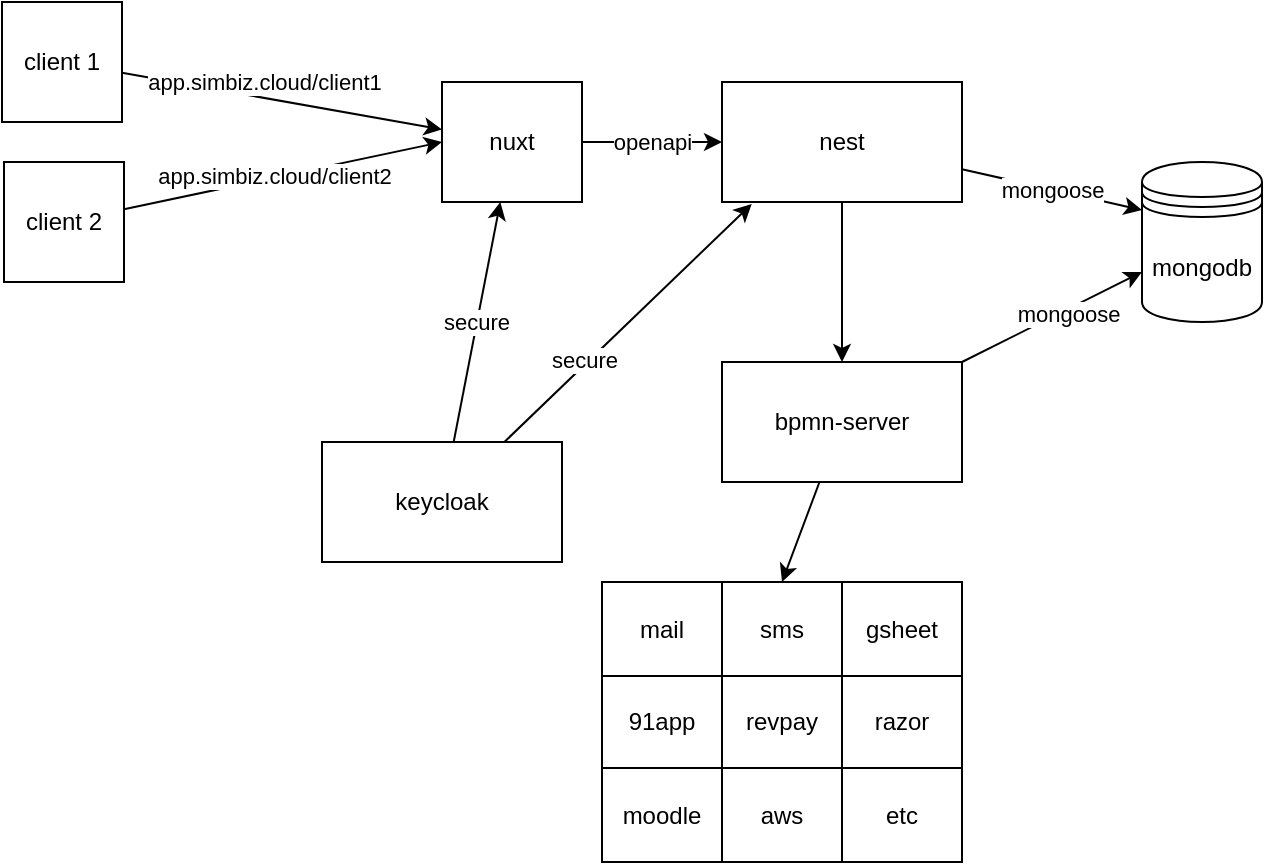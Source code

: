 <mxfile>
    <diagram id="gjMTQHN510nNBZqZnKbp" name="Page-1">
        <mxGraphModel dx="601" dy="439" grid="1" gridSize="10" guides="1" tooltips="1" connect="1" arrows="1" fold="1" page="1" pageScale="1" pageWidth="827" pageHeight="1169" math="0" shadow="0">
            <root>
                <mxCell id="0"/>
                <mxCell id="1" parent="0"/>
                <mxCell id="5" value="" style="edgeStyle=none;html=1;" edge="1" parent="1" source="2" target="4">
                    <mxGeometry relative="1" as="geometry"/>
                </mxCell>
                <mxCell id="45" value="app.simbiz.cloud/client1" style="edgeLabel;html=1;align=center;verticalAlign=middle;resizable=0;points=[];" vertex="1" connectable="0" parent="5">
                    <mxGeometry x="-0.535" y="-3" relative="1" as="geometry">
                        <mxPoint x="34" y="-5" as="offset"/>
                    </mxGeometry>
                </mxCell>
                <mxCell id="2" value="client 1" style="rounded=0;whiteSpace=wrap;html=1;" vertex="1" parent="1">
                    <mxGeometry x="40" y="100" width="60" height="60" as="geometry"/>
                </mxCell>
                <mxCell id="6" style="edgeStyle=none;html=1;entryX=0;entryY=0.5;entryDx=0;entryDy=0;" edge="1" parent="1" source="3" target="4">
                    <mxGeometry relative="1" as="geometry"/>
                </mxCell>
                <mxCell id="46" value="app.simbiz.cloud/client2" style="edgeLabel;html=1;align=center;verticalAlign=middle;resizable=0;points=[];" vertex="1" connectable="0" parent="6">
                    <mxGeometry x="-0.061" y="1" relative="1" as="geometry">
                        <mxPoint as="offset"/>
                    </mxGeometry>
                </mxCell>
                <mxCell id="3" value="client 2" style="rounded=0;whiteSpace=wrap;html=1;" vertex="1" parent="1">
                    <mxGeometry x="41" y="180" width="60" height="60" as="geometry"/>
                </mxCell>
                <mxCell id="9" value="openapi" style="edgeStyle=none;html=1;entryX=0;entryY=0.5;entryDx=0;entryDy=0;" edge="1" parent="1" source="4" target="8">
                    <mxGeometry relative="1" as="geometry"/>
                </mxCell>
                <mxCell id="4" value="nuxt" style="whiteSpace=wrap;html=1;rounded=0;" vertex="1" parent="1">
                    <mxGeometry x="260" y="140" width="70" height="60" as="geometry"/>
                </mxCell>
                <mxCell id="11" value="mongoose" style="edgeStyle=none;html=1;entryX=0;entryY=0.3;entryDx=0;entryDy=0;" edge="1" parent="1" source="8" target="15">
                    <mxGeometry relative="1" as="geometry">
                        <mxPoint x="590" y="219" as="targetPoint"/>
                    </mxGeometry>
                </mxCell>
                <mxCell id="13" value="" style="edgeStyle=none;html=1;" edge="1" parent="1" source="8" target="12">
                    <mxGeometry relative="1" as="geometry"/>
                </mxCell>
                <mxCell id="8" value="nest" style="whiteSpace=wrap;html=1;rounded=0;" vertex="1" parent="1">
                    <mxGeometry x="400" y="140" width="120" height="60" as="geometry"/>
                </mxCell>
                <mxCell id="14" style="edgeStyle=none;html=1;" edge="1" parent="1" source="12" target="15">
                    <mxGeometry relative="1" as="geometry">
                        <mxPoint x="590" y="255" as="targetPoint"/>
                    </mxGeometry>
                </mxCell>
                <mxCell id="17" value="mongoose" style="edgeLabel;html=1;align=center;verticalAlign=middle;resizable=0;points=[];" vertex="1" connectable="0" parent="14">
                    <mxGeometry x="0.154" y="-2" relative="1" as="geometry">
                        <mxPoint as="offset"/>
                    </mxGeometry>
                </mxCell>
                <mxCell id="31" style="edgeStyle=none;html=1;entryX=0.5;entryY=0;entryDx=0;entryDy=0;" edge="1" parent="1" source="12" target="33">
                    <mxGeometry relative="1" as="geometry">
                        <mxPoint x="440" y="380" as="targetPoint"/>
                    </mxGeometry>
                </mxCell>
                <mxCell id="12" value="bpmn-server" style="whiteSpace=wrap;html=1;rounded=0;" vertex="1" parent="1">
                    <mxGeometry x="400" y="280" width="120" height="60" as="geometry"/>
                </mxCell>
                <mxCell id="15" value="mongodb" style="shape=datastore;whiteSpace=wrap;html=1;" vertex="1" parent="1">
                    <mxGeometry x="610" y="180" width="60" height="80" as="geometry"/>
                </mxCell>
                <mxCell id="32" value="" style="childLayout=tableLayout;recursiveResize=0;shadow=0;fillColor=none;" vertex="1" parent="1">
                    <mxGeometry x="340" y="390" width="180" height="140" as="geometry"/>
                </mxCell>
                <mxCell id="33" value="" style="shape=tableRow;horizontal=0;startSize=0;swimlaneHead=0;swimlaneBody=0;top=0;left=0;bottom=0;right=0;dropTarget=0;collapsible=0;recursiveResize=0;expand=0;fontStyle=0;fillColor=none;strokeColor=inherit;" vertex="1" parent="32">
                    <mxGeometry width="180" height="47" as="geometry"/>
                </mxCell>
                <mxCell id="34" value="mail" style="connectable=0;recursiveResize=0;strokeColor=inherit;fillColor=none;align=center;whiteSpace=wrap;html=1;" vertex="1" parent="33">
                    <mxGeometry width="60" height="47" as="geometry">
                        <mxRectangle width="60" height="47" as="alternateBounds"/>
                    </mxGeometry>
                </mxCell>
                <mxCell id="35" value="sms" style="connectable=0;recursiveResize=0;strokeColor=inherit;fillColor=none;align=center;whiteSpace=wrap;html=1;" vertex="1" parent="33">
                    <mxGeometry x="60" width="60" height="47" as="geometry">
                        <mxRectangle width="60" height="47" as="alternateBounds"/>
                    </mxGeometry>
                </mxCell>
                <mxCell id="36" value="gsheet" style="connectable=0;recursiveResize=0;strokeColor=inherit;fillColor=none;align=center;whiteSpace=wrap;html=1;" vertex="1" parent="33">
                    <mxGeometry x="120" width="60" height="47" as="geometry">
                        <mxRectangle width="60" height="47" as="alternateBounds"/>
                    </mxGeometry>
                </mxCell>
                <mxCell id="37" style="shape=tableRow;horizontal=0;startSize=0;swimlaneHead=0;swimlaneBody=0;top=0;left=0;bottom=0;right=0;dropTarget=0;collapsible=0;recursiveResize=0;expand=0;fontStyle=0;fillColor=none;strokeColor=inherit;" vertex="1" parent="32">
                    <mxGeometry y="47" width="180" height="46" as="geometry"/>
                </mxCell>
                <mxCell id="38" value="91app" style="connectable=0;recursiveResize=0;strokeColor=inherit;fillColor=none;align=center;whiteSpace=wrap;html=1;" vertex="1" parent="37">
                    <mxGeometry width="60" height="46" as="geometry">
                        <mxRectangle width="60" height="46" as="alternateBounds"/>
                    </mxGeometry>
                </mxCell>
                <mxCell id="39" value="revpay" style="connectable=0;recursiveResize=0;strokeColor=inherit;fillColor=none;align=center;whiteSpace=wrap;html=1;" vertex="1" parent="37">
                    <mxGeometry x="60" width="60" height="46" as="geometry">
                        <mxRectangle width="60" height="46" as="alternateBounds"/>
                    </mxGeometry>
                </mxCell>
                <mxCell id="40" value="razor" style="connectable=0;recursiveResize=0;strokeColor=inherit;fillColor=none;align=center;whiteSpace=wrap;html=1;" vertex="1" parent="37">
                    <mxGeometry x="120" width="60" height="46" as="geometry">
                        <mxRectangle width="60" height="46" as="alternateBounds"/>
                    </mxGeometry>
                </mxCell>
                <mxCell id="41" style="shape=tableRow;horizontal=0;startSize=0;swimlaneHead=0;swimlaneBody=0;top=0;left=0;bottom=0;right=0;dropTarget=0;collapsible=0;recursiveResize=0;expand=0;fontStyle=0;fillColor=none;strokeColor=inherit;" vertex="1" parent="32">
                    <mxGeometry y="93" width="180" height="47" as="geometry"/>
                </mxCell>
                <mxCell id="42" value="moodle" style="connectable=0;recursiveResize=0;strokeColor=inherit;fillColor=none;align=center;whiteSpace=wrap;html=1;" vertex="1" parent="41">
                    <mxGeometry width="60" height="47" as="geometry">
                        <mxRectangle width="60" height="47" as="alternateBounds"/>
                    </mxGeometry>
                </mxCell>
                <mxCell id="43" value="aws" style="connectable=0;recursiveResize=0;strokeColor=inherit;fillColor=none;align=center;whiteSpace=wrap;html=1;" vertex="1" parent="41">
                    <mxGeometry x="60" width="60" height="47" as="geometry">
                        <mxRectangle width="60" height="47" as="alternateBounds"/>
                    </mxGeometry>
                </mxCell>
                <mxCell id="44" value="etc" style="connectable=0;recursiveResize=0;strokeColor=inherit;fillColor=none;align=center;whiteSpace=wrap;html=1;" vertex="1" parent="41">
                    <mxGeometry x="120" width="60" height="47" as="geometry">
                        <mxRectangle width="60" height="47" as="alternateBounds"/>
                    </mxGeometry>
                </mxCell>
                <mxCell id="49" style="edgeStyle=none;html=1;entryX=0.124;entryY=1.016;entryDx=0;entryDy=0;entryPerimeter=0;" edge="1" parent="1" source="47" target="8">
                    <mxGeometry relative="1" as="geometry"/>
                </mxCell>
                <mxCell id="51" value="secure" style="edgeLabel;html=1;align=center;verticalAlign=middle;resizable=0;points=[];" vertex="1" connectable="0" parent="49">
                    <mxGeometry x="-0.339" y="1" relative="1" as="geometry">
                        <mxPoint y="-1" as="offset"/>
                    </mxGeometry>
                </mxCell>
                <mxCell id="50" value="secure" style="edgeStyle=none;html=1;" edge="1" parent="1" source="47" target="4">
                    <mxGeometry relative="1" as="geometry"/>
                </mxCell>
                <mxCell id="47" value="keycloak" style="rounded=0;whiteSpace=wrap;html=1;" vertex="1" parent="1">
                    <mxGeometry x="200" y="320" width="120" height="60" as="geometry"/>
                </mxCell>
            </root>
        </mxGraphModel>
    </diagram>
</mxfile>